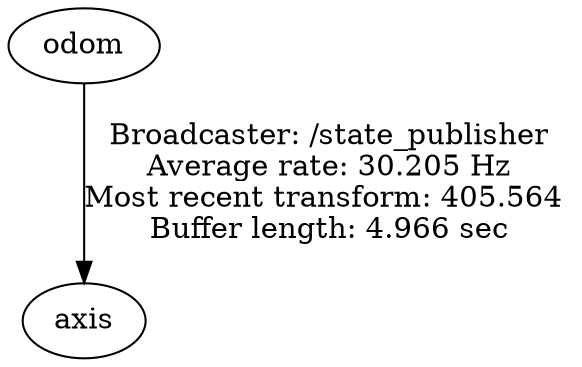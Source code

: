 digraph G {
"odom" -> "axis"[label="Broadcaster: /state_publisher\nAverage rate: 30.205 Hz\nMost recent transform: 405.564 \nBuffer length: 4.966 sec\n"];
}